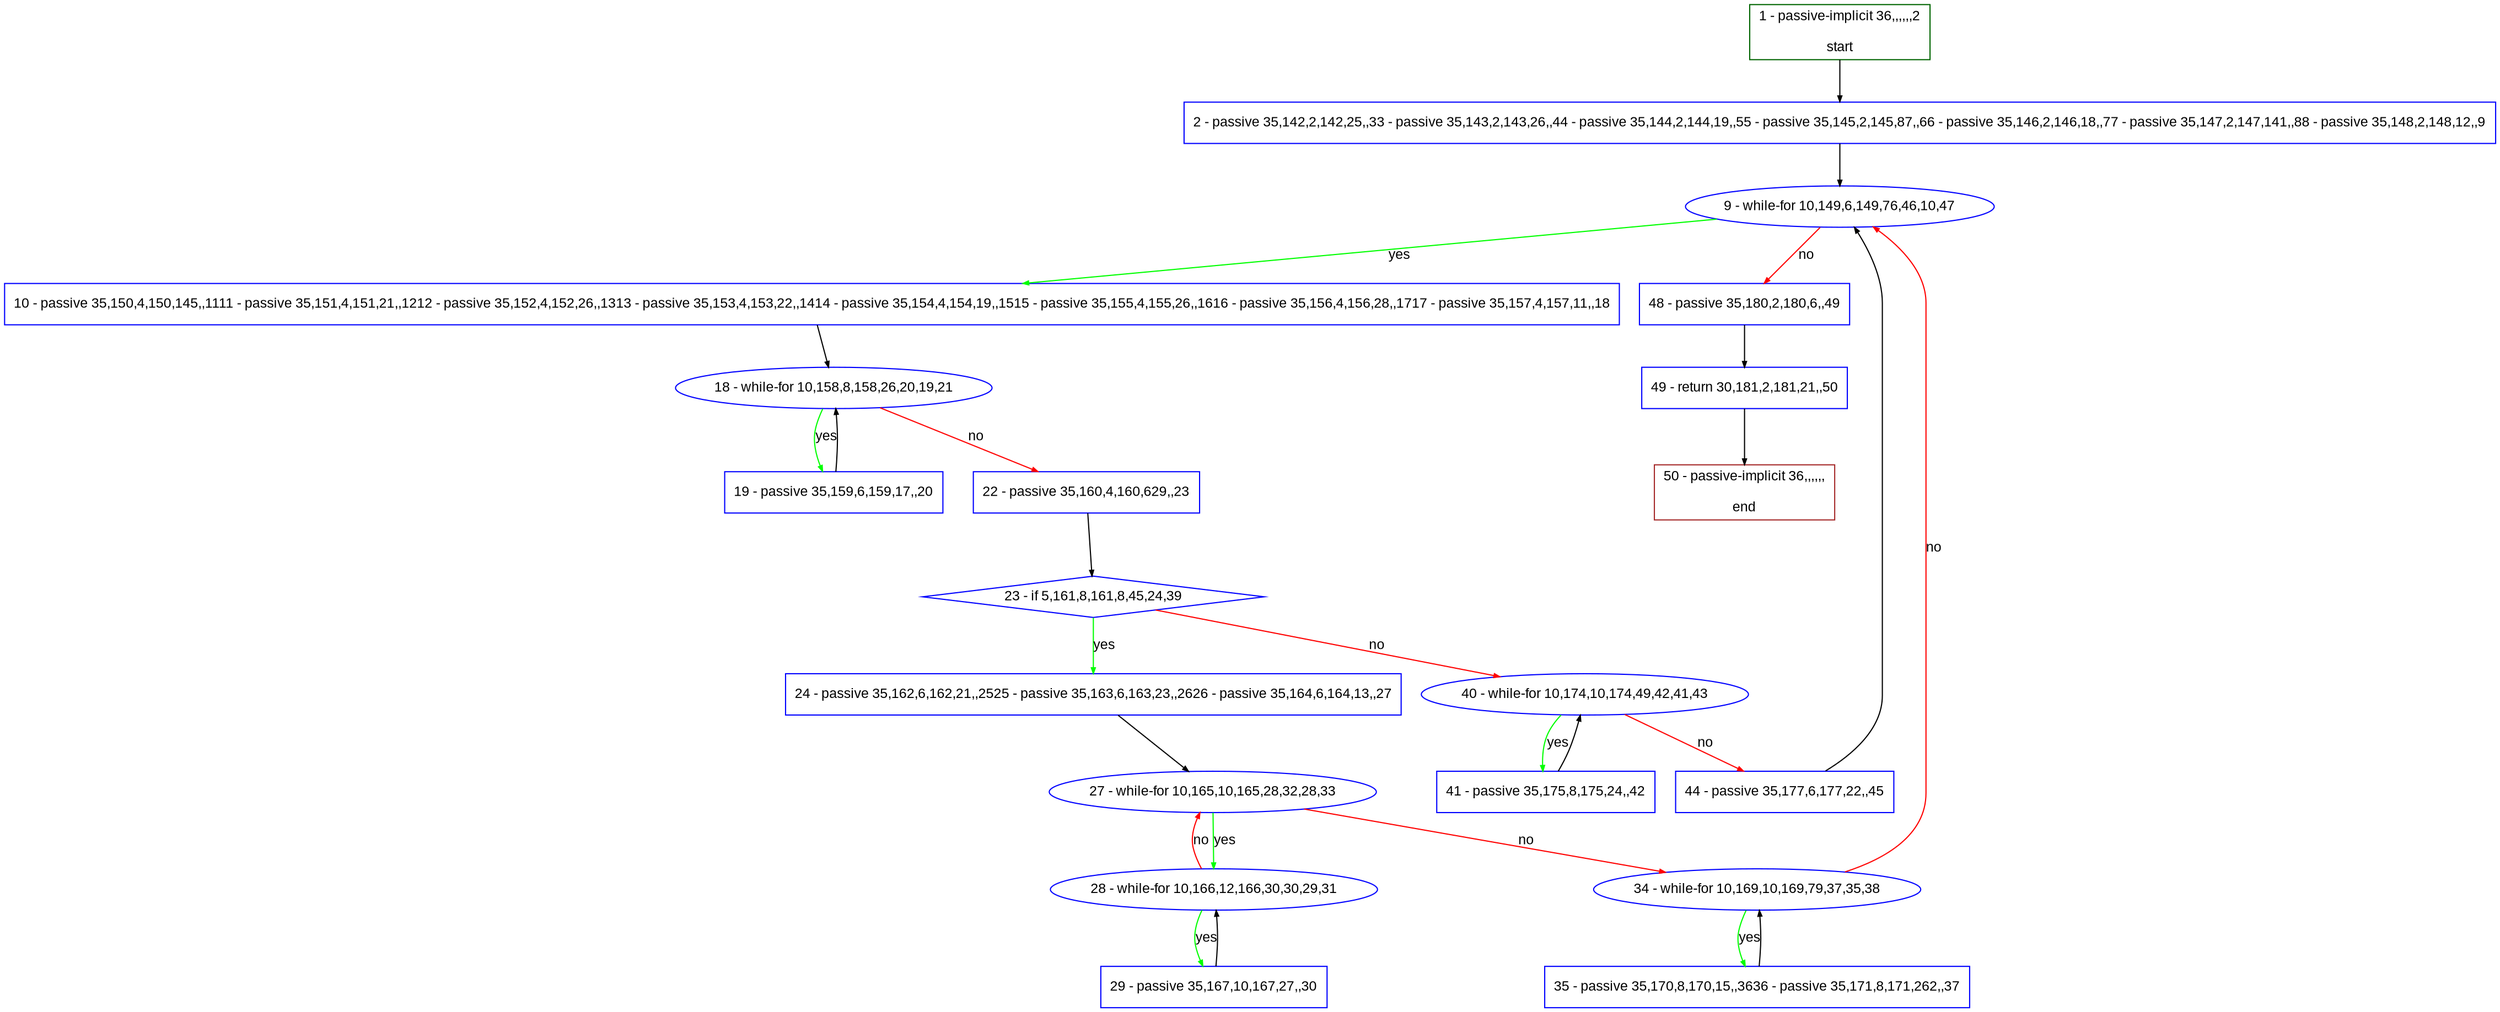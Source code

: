 digraph "" {
  graph [pack="true", label="", fontsize="12", packmode="clust", fontname="Arial", fillcolor="#FFFFCC", bgcolor="white", style="rounded,filled", compound="true"];
  node [node_initialized="no", label="", color="grey", fontsize="12", fillcolor="white", fontname="Arial", style="filled", shape="rectangle", compound="true", fixedsize="false"];
  edge [fontcolor="black", arrowhead="normal", arrowtail="none", arrowsize="0.5", ltail="", label="", color="black", fontsize="12", lhead="", fontname="Arial", dir="forward", compound="true"];
  __N1 [label="2 - passive 35,142,2,142,25,,33 - passive 35,143,2,143,26,,44 - passive 35,144,2,144,19,,55 - passive 35,145,2,145,87,,66 - passive 35,146,2,146,18,,77 - passive 35,147,2,147,141,,88 - passive 35,148,2,148,12,,9", color="#0000ff", fillcolor="#ffffff", style="filled", shape="box"];
  __N2 [label="1 - passive-implicit 36,,,,,,2\n\nstart", color="#006400", fillcolor="#ffffff", style="filled", shape="box"];
  __N3 [label="9 - while-for 10,149,6,149,76,46,10,47", color="#0000ff", fillcolor="#ffffff", style="filled", shape="oval"];
  __N4 [label="10 - passive 35,150,4,150,145,,1111 - passive 35,151,4,151,21,,1212 - passive 35,152,4,152,26,,1313 - passive 35,153,4,153,22,,1414 - passive 35,154,4,154,19,,1515 - passive 35,155,4,155,26,,1616 - passive 35,156,4,156,28,,1717 - passive 35,157,4,157,11,,18", color="#0000ff", fillcolor="#ffffff", style="filled", shape="box"];
  __N5 [label="48 - passive 35,180,2,180,6,,49", color="#0000ff", fillcolor="#ffffff", style="filled", shape="box"];
  __N6 [label="18 - while-for 10,158,8,158,26,20,19,21", color="#0000ff", fillcolor="#ffffff", style="filled", shape="oval"];
  __N7 [label="19 - passive 35,159,6,159,17,,20", color="#0000ff", fillcolor="#ffffff", style="filled", shape="box"];
  __N8 [label="22 - passive 35,160,4,160,629,,23", color="#0000ff", fillcolor="#ffffff", style="filled", shape="box"];
  __N9 [label="23 - if 5,161,8,161,8,45,24,39", color="#0000ff", fillcolor="#ffffff", style="filled", shape="diamond"];
  __N10 [label="24 - passive 35,162,6,162,21,,2525 - passive 35,163,6,163,23,,2626 - passive 35,164,6,164,13,,27", color="#0000ff", fillcolor="#ffffff", style="filled", shape="box"];
  __N11 [label="40 - while-for 10,174,10,174,49,42,41,43", color="#0000ff", fillcolor="#ffffff", style="filled", shape="oval"];
  __N12 [label="27 - while-for 10,165,10,165,28,32,28,33", color="#0000ff", fillcolor="#ffffff", style="filled", shape="oval"];
  __N13 [label="28 - while-for 10,166,12,166,30,30,29,31", color="#0000ff", fillcolor="#ffffff", style="filled", shape="oval"];
  __N14 [label="34 - while-for 10,169,10,169,79,37,35,38", color="#0000ff", fillcolor="#ffffff", style="filled", shape="oval"];
  __N15 [label="29 - passive 35,167,10,167,27,,30", color="#0000ff", fillcolor="#ffffff", style="filled", shape="box"];
  __N16 [label="35 - passive 35,170,8,170,15,,3636 - passive 35,171,8,171,262,,37", color="#0000ff", fillcolor="#ffffff", style="filled", shape="box"];
  __N17 [label="41 - passive 35,175,8,175,24,,42", color="#0000ff", fillcolor="#ffffff", style="filled", shape="box"];
  __N18 [label="44 - passive 35,177,6,177,22,,45", color="#0000ff", fillcolor="#ffffff", style="filled", shape="box"];
  __N19 [label="49 - return 30,181,2,181,21,,50", color="#0000ff", fillcolor="#ffffff", style="filled", shape="box"];
  __N20 [label="50 - passive-implicit 36,,,,,,\n\nend", color="#a52a2a", fillcolor="#ffffff", style="filled", shape="box"];
  __N2 -> __N1 [arrowhead="normal", arrowtail="none", color="#000000", label="", dir="forward"];
  __N1 -> __N3 [arrowhead="normal", arrowtail="none", color="#000000", label="", dir="forward"];
  __N3 -> __N4 [arrowhead="normal", arrowtail="none", color="#00ff00", label="yes", dir="forward"];
  __N3 -> __N5 [arrowhead="normal", arrowtail="none", color="#ff0000", label="no", dir="forward"];
  __N4 -> __N6 [arrowhead="normal", arrowtail="none", color="#000000", label="", dir="forward"];
  __N6 -> __N7 [arrowhead="normal", arrowtail="none", color="#00ff00", label="yes", dir="forward"];
  __N7 -> __N6 [arrowhead="normal", arrowtail="none", color="#000000", label="", dir="forward"];
  __N6 -> __N8 [arrowhead="normal", arrowtail="none", color="#ff0000", label="no", dir="forward"];
  __N8 -> __N9 [arrowhead="normal", arrowtail="none", color="#000000", label="", dir="forward"];
  __N9 -> __N10 [arrowhead="normal", arrowtail="none", color="#00ff00", label="yes", dir="forward"];
  __N9 -> __N11 [arrowhead="normal", arrowtail="none", color="#ff0000", label="no", dir="forward"];
  __N10 -> __N12 [arrowhead="normal", arrowtail="none", color="#000000", label="", dir="forward"];
  __N12 -> __N13 [arrowhead="normal", arrowtail="none", color="#00ff00", label="yes", dir="forward"];
  __N13 -> __N12 [arrowhead="normal", arrowtail="none", color="#ff0000", label="no", dir="forward"];
  __N12 -> __N14 [arrowhead="normal", arrowtail="none", color="#ff0000", label="no", dir="forward"];
  __N13 -> __N15 [arrowhead="normal", arrowtail="none", color="#00ff00", label="yes", dir="forward"];
  __N15 -> __N13 [arrowhead="normal", arrowtail="none", color="#000000", label="", dir="forward"];
  __N14 -> __N3 [arrowhead="normal", arrowtail="none", color="#ff0000", label="no", dir="forward"];
  __N14 -> __N16 [arrowhead="normal", arrowtail="none", color="#00ff00", label="yes", dir="forward"];
  __N16 -> __N14 [arrowhead="normal", arrowtail="none", color="#000000", label="", dir="forward"];
  __N11 -> __N17 [arrowhead="normal", arrowtail="none", color="#00ff00", label="yes", dir="forward"];
  __N17 -> __N11 [arrowhead="normal", arrowtail="none", color="#000000", label="", dir="forward"];
  __N11 -> __N18 [arrowhead="normal", arrowtail="none", color="#ff0000", label="no", dir="forward"];
  __N18 -> __N3 [arrowhead="normal", arrowtail="none", color="#000000", label="", dir="forward"];
  __N5 -> __N19 [arrowhead="normal", arrowtail="none", color="#000000", label="", dir="forward"];
  __N19 -> __N20 [arrowhead="normal", arrowtail="none", color="#000000", label="", dir="forward"];
}

